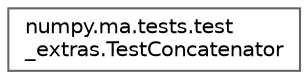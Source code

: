 digraph "Graphical Class Hierarchy"
{
 // LATEX_PDF_SIZE
  bgcolor="transparent";
  edge [fontname=Helvetica,fontsize=10,labelfontname=Helvetica,labelfontsize=10];
  node [fontname=Helvetica,fontsize=10,shape=box,height=0.2,width=0.4];
  rankdir="LR";
  Node0 [id="Node000000",label="numpy.ma.tests.test\l_extras.TestConcatenator",height=0.2,width=0.4,color="grey40", fillcolor="white", style="filled",URL="$dc/d15/classnumpy_1_1ma_1_1tests_1_1test__extras_1_1TestConcatenator.html",tooltip=" "];
}
